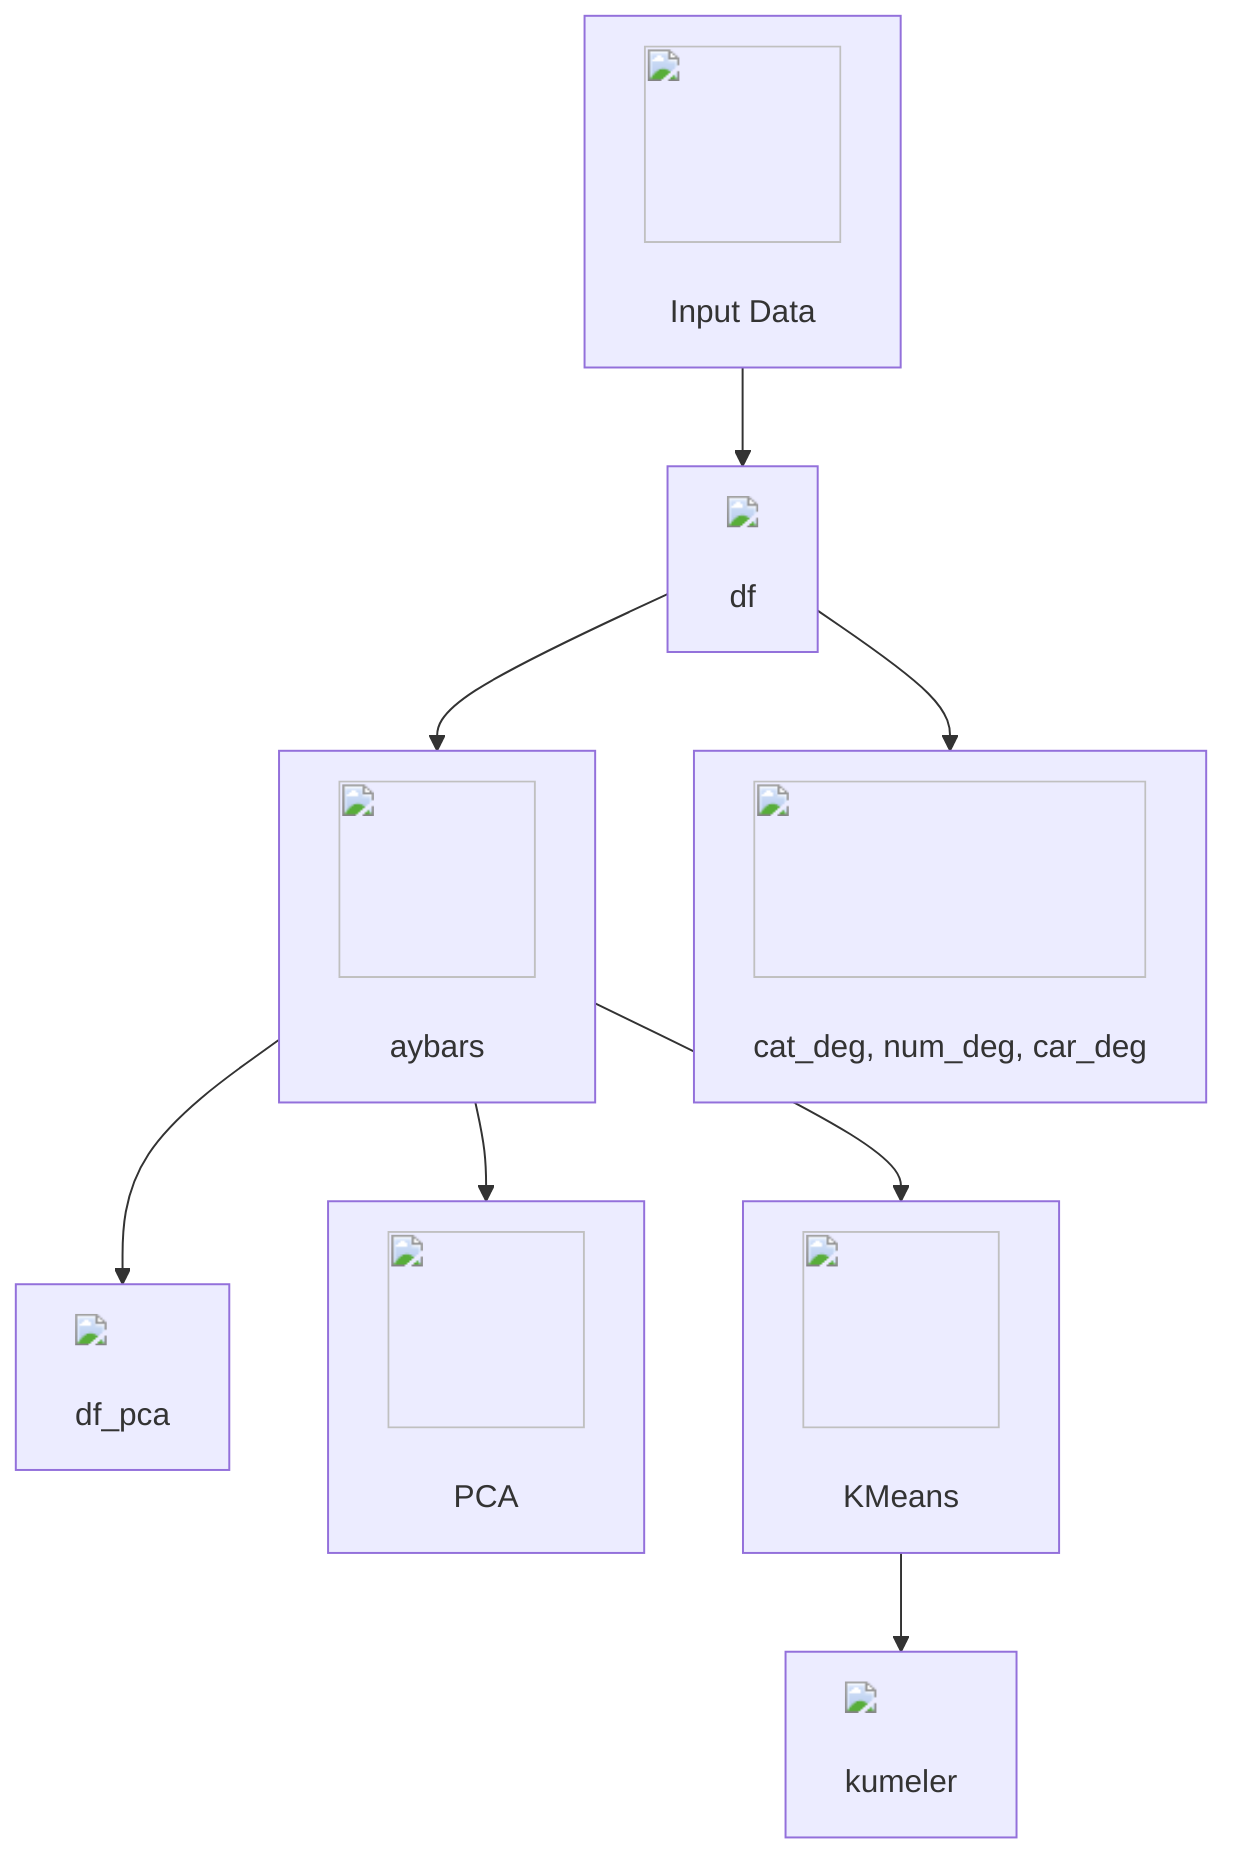 graph TB
    A["<img src='icons/file.svg' width=100 height=100/> <br/> Input Data"] --> B["<img src='dummy_plots/barplot_template.svg'/> <br/> df"]
    B --> C["<img src='icons/column_split.svg' width=100 height=100/> <br/> aybars"]
    B --> D["<img src='icons/row_split.svg' width=100 height=100/> <br/> cat_deg, num_deg, car_deg"]
    C --> E["<img src='dummy_plots/scatter_plot_template.svg'/> <br/> df_pca"]
    C --> F["<img src='icons/brain.svg' width=100 height=100/> <br/> PCA"]
    C --> G["<img src='icons/brain.svg' width=100 height=100/> <br/> KMeans"]
    G --> H["<img src='dummy_plots/boxplot_template.svg'/> <br/> kumeler"]